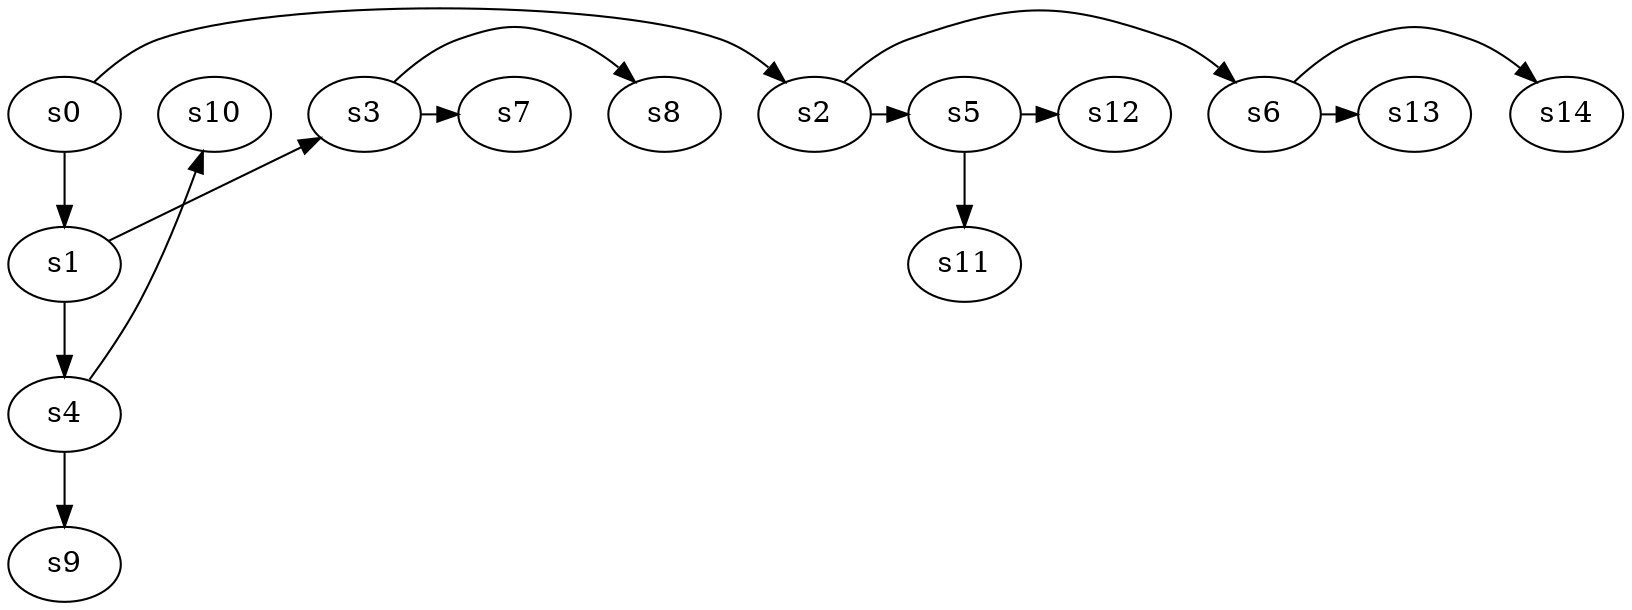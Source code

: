 digraph game_0389_branch_4_2 {
    s0 [name="s0", player=0, target=1];
    s1 [name="s1", player=0];
    s2 [name="s2", player=1];
    s3 [name="s3", player=1, target=1];
    s4 [name="s4", player=1];
    s5 [name="s5", player=1, target=1];
    s6 [name="s6", player=1];
    s7 [name="s7", player=0, target=1];
    s8 [name="s8", player=1];
    s9 [name="s9", player=0, target=1];
    s10 [name="s10", player=1];
    s11 [name="s11", player=0, target=1];
    s12 [name="s12", player=0, target=1];
    s13 [name="s13", player=0];
    s14 [name="s14", player=0, target=1];

    s0 -> s1;
    s0 -> s2 [constraint="time % 4 == 0 || time % 4 == 1"];
    s1 -> s3 [constraint="time == 2 || time == 6"];
    s1 -> s4;
    s2 -> s5 [constraint="time % 6 == 0"];
    s2 -> s6 [constraint="time % 4 == 2"];
    s3 -> s7 [constraint="time == 13"];
    s3 -> s8 [constraint="time == 1 || time == 2 || time == 9 || time == 11"];
    s4 -> s9;
    s4 -> s10 [constraint="time % 2 == 0 || time % 4 == 1"];
    s5 -> s11;
    s5 -> s12 [constraint="time == 7 || time == 8"];
    s6 -> s13 [constraint="time == 9"];
    s6 -> s14 [constraint="time % 6 == 2"];
}
